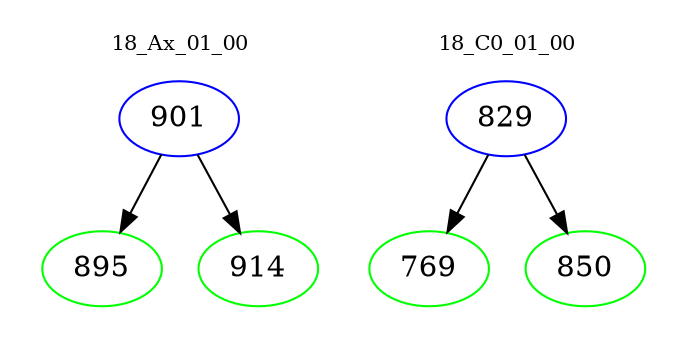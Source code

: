 digraph{
subgraph cluster_0 {
color = white
label = "18_Ax_01_00";
fontsize=10;
T0_901 [label="901", color="blue"]
T0_901 -> T0_895 [color="black"]
T0_895 [label="895", color="green"]
T0_901 -> T0_914 [color="black"]
T0_914 [label="914", color="green"]
}
subgraph cluster_1 {
color = white
label = "18_C0_01_00";
fontsize=10;
T1_829 [label="829", color="blue"]
T1_829 -> T1_769 [color="black"]
T1_769 [label="769", color="green"]
T1_829 -> T1_850 [color="black"]
T1_850 [label="850", color="green"]
}
}
